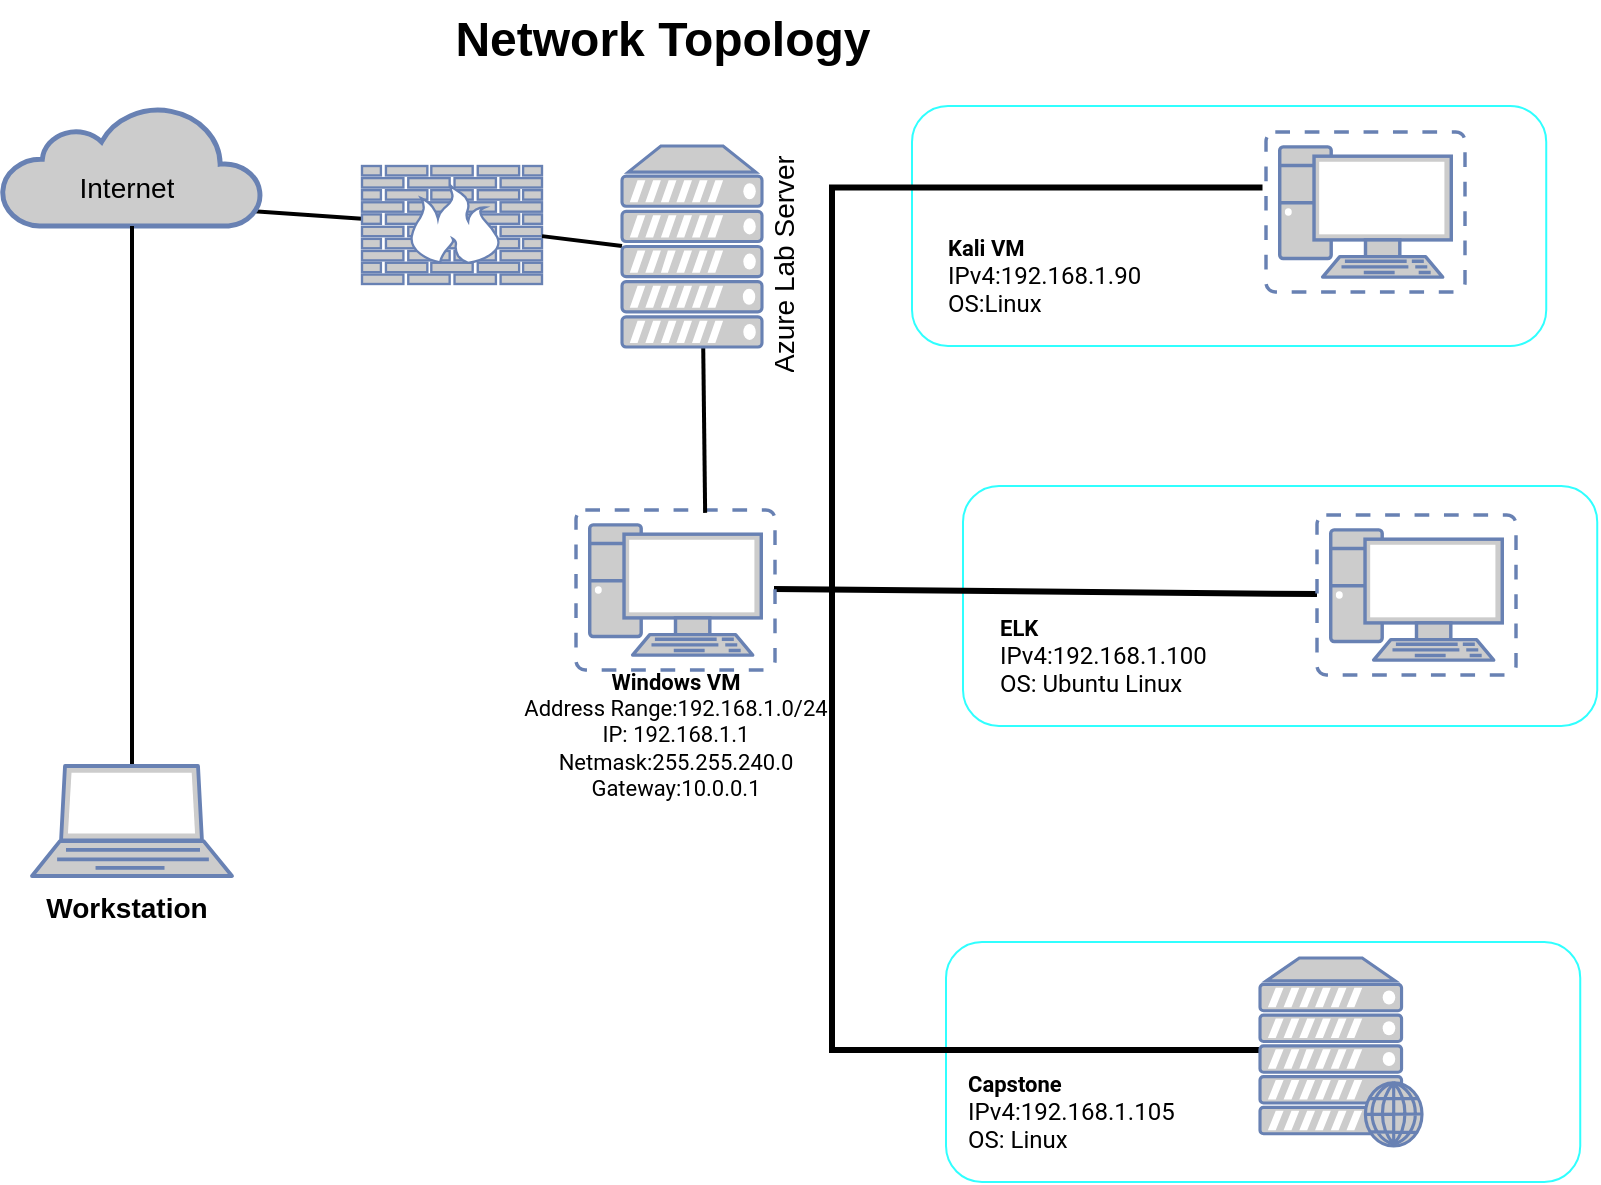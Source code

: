 <mxfile version="14.4.9" type="device"><diagram id="vqx3ziarjeXLilQK-dmF" name="Page-1"><mxGraphModel dx="1038" dy="523" grid="1" gridSize="10" guides="1" tooltips="1" connect="1" arrows="1" fold="1" page="1" pageScale="1" pageWidth="850" pageHeight="1100" math="0" shadow="0"><root><mxCell id="0"/><mxCell id="1" parent="0"/><mxCell id="_lkyhbIN2PCKK_KNac0W-45" value="" style="rounded=1;whiteSpace=wrap;html=1;labelBackgroundColor=none;fontSize=7;align=left;labelBorderColor=#29F1FF;noLabel=1;fontColor=none;strokeColor=#30FFFF;" vertex="1" parent="1"><mxGeometry x="492" y="478" width="317.12" height="120" as="geometry"/></mxCell><mxCell id="_lkyhbIN2PCKK_KNac0W-44" value="" style="rounded=1;whiteSpace=wrap;html=1;labelBackgroundColor=none;fontSize=7;align=left;labelBorderColor=#29F1FF;noLabel=1;fontColor=none;strokeColor=#30FFFF;" vertex="1" parent="1"><mxGeometry x="500.5" y="250" width="317.12" height="120" as="geometry"/></mxCell><mxCell id="_lkyhbIN2PCKK_KNac0W-43" value="" style="rounded=1;whiteSpace=wrap;html=1;labelBackgroundColor=none;fontSize=7;align=left;labelBorderColor=#29F1FF;noLabel=1;fontColor=none;strokeColor=#30FFFF;" vertex="1" parent="1"><mxGeometry x="475" y="60" width="317.12" height="120" as="geometry"/></mxCell><mxCell id="ahlj9leJ9kX55mKVCuSK-9" value="" style="shape=partialRectangle;whiteSpace=wrap;html=1;bottom=1;right=1;left=1;top=0;fillColor=none;routingCenterX=-0.5;rotation=90;strokeWidth=3;" parent="1" vertex="1"><mxGeometry x="326.25" y="209.5" width="431.25" height="213.75" as="geometry"/></mxCell><mxCell id="ahlj9leJ9kX55mKVCuSK-8" value="" style="endArrow=none;html=1;strokeWidth=3;" parent="1" target="_lkyhbIN2PCKK_KNac0W-10" edge="1"><mxGeometry width="50" height="50" relative="1" as="geometry"><mxPoint x="406" y="301.5" as="sourcePoint"/><mxPoint x="483.625" y="302.205" as="targetPoint"/><Array as="points"/></mxGeometry></mxCell><mxCell id="_lkyhbIN2PCKK_KNac0W-2" value="" style="fontColor=#0066CC;verticalAlign=top;verticalLabelPosition=bottom;labelPosition=center;align=center;html=1;outlineConnect=0;fillColor=#CCCCCC;strokeColor=#6881B3;gradientColor=none;gradientDirection=north;strokeWidth=2;shape=mxgraph.networks.virtual_pc;" vertex="1" parent="1"><mxGeometry x="307" y="262" width="99.5" height="80" as="geometry"/></mxCell><mxCell id="_lkyhbIN2PCKK_KNac0W-8" style="edgeStyle=orthogonalEdgeStyle;rounded=0;orthogonalLoop=1;jettySize=auto;html=1;exitX=0.5;exitY=1;exitDx=0;exitDy=0;exitPerimeter=0;strokeWidth=2;" edge="1" parent="1" source="ahlj9leJ9kX55mKVCuSK-7" target="ahlj9leJ9kX55mKVCuSK-7"><mxGeometry relative="1" as="geometry"/></mxCell><mxCell id="_lkyhbIN2PCKK_KNac0W-9" value="" style="fontColor=#0066CC;verticalAlign=top;verticalLabelPosition=bottom;labelPosition=center;align=center;html=1;outlineConnect=0;fillColor=#CCCCCC;strokeColor=#6881B3;gradientColor=none;gradientDirection=north;strokeWidth=2;shape=mxgraph.networks.virtual_pc;" vertex="1" parent="1"><mxGeometry x="652" y="73" width="99.5" height="80" as="geometry"/></mxCell><mxCell id="_lkyhbIN2PCKK_KNac0W-10" value="" style="fontColor=#0066CC;verticalAlign=top;verticalLabelPosition=bottom;labelPosition=center;align=center;html=1;outlineConnect=0;fillColor=#CCCCCC;strokeColor=#6881B3;gradientColor=none;gradientDirection=north;strokeWidth=2;shape=mxgraph.networks.virtual_pc;" vertex="1" parent="1"><mxGeometry x="677.5" y="264.5" width="99.5" height="80" as="geometry"/></mxCell><mxCell id="_lkyhbIN2PCKK_KNac0W-12" value="" style="fontColor=#0066CC;verticalAlign=top;verticalLabelPosition=bottom;labelPosition=center;align=center;html=1;outlineConnect=0;fillColor=#CCCCCC;strokeColor=#6881B3;gradientColor=none;gradientDirection=north;strokeWidth=2;shape=mxgraph.networks.web_server;" vertex="1" parent="1"><mxGeometry x="649" y="486" width="81" height="94" as="geometry"/></mxCell><mxCell id="_lkyhbIN2PCKK_KNac0W-14" value="" style="endArrow=none;html=1;strokeWidth=2;" edge="1" parent="1" source="ahlj9leJ9kX55mKVCuSK-7"><mxGeometry width="50" height="50" relative="1" as="geometry"><mxPoint x="157.25" y="178.5" as="sourcePoint"/><mxPoint x="140" y="112.25" as="targetPoint"/></mxGeometry></mxCell><mxCell id="ahlj9leJ9kX55mKVCuSK-1" value="" style="html=1;outlineConnect=0;fillColor=#CCCCCC;strokeColor=#6881B3;gradientColor=none;gradientDirection=north;strokeWidth=2;shape=mxgraph.networks.cloud;fontColor=#ffffff;" parent="1" vertex="1"><mxGeometry x="20" y="60" width="130" height="60" as="geometry"/></mxCell><mxCell id="ahlj9leJ9kX55mKVCuSK-7" value="" style="fontColor=#0066CC;verticalAlign=top;verticalLabelPosition=bottom;labelPosition=center;align=center;html=1;outlineConnect=0;fillColor=#CCCCCC;strokeColor=#6881B3;gradientColor=none;gradientDirection=north;strokeWidth=2;shape=mxgraph.networks.firewall;" parent="1" vertex="1"><mxGeometry x="200" y="90" width="90" height="59" as="geometry"/></mxCell><mxCell id="_lkyhbIN2PCKK_KNac0W-21" value="" style="endArrow=none;html=1;strokeWidth=2;" edge="1" parent="1" source="ahlj9leJ9kX55mKVCuSK-7"><mxGeometry width="50" height="50" relative="1" as="geometry"><mxPoint x="260" y="220" as="sourcePoint"/><mxPoint x="330" y="130" as="targetPoint"/></mxGeometry></mxCell><mxCell id="_lkyhbIN2PCKK_KNac0W-25" value="" style="endArrow=none;html=1;strokeWidth=2;exitX=0.649;exitY=0.043;exitDx=0;exitDy=0;exitPerimeter=0;" edge="1" parent="1"><mxGeometry width="50" height="50" relative="1" as="geometry"><mxPoint x="371.575" y="263.44" as="sourcePoint"/><mxPoint x="370.586" y="178.5" as="targetPoint"/></mxGeometry></mxCell><mxCell id="_lkyhbIN2PCKK_KNac0W-26" value="" style="endArrow=none;html=1;strokeWidth=2;" edge="1" parent="1" target="ahlj9leJ9kX55mKVCuSK-1"><mxGeometry width="50" height="50" relative="1" as="geometry"><mxPoint x="85" y="390" as="sourcePoint"/><mxPoint x="60" y="210" as="targetPoint"/></mxGeometry></mxCell><mxCell id="_lkyhbIN2PCKK_KNac0W-27" value="" style="fontColor=#0066CC;verticalAlign=top;verticalLabelPosition=bottom;labelPosition=center;align=center;html=1;outlineConnect=0;fillColor=#CCCCCC;strokeColor=#6881B3;gradientColor=none;gradientDirection=north;strokeWidth=2;shape=mxgraph.networks.laptop;" vertex="1" parent="1"><mxGeometry x="35" y="390" width="100" height="55" as="geometry"/></mxCell><mxCell id="_lkyhbIN2PCKK_KNac0W-31" value="Network Topology" style="text;strokeColor=none;fillColor=none;html=1;fontSize=24;fontStyle=1;verticalAlign=middle;align=center;" vertex="1" parent="1"><mxGeometry x="300" y="7" width="100" height="40" as="geometry"/></mxCell><UserObject label="&lt;b&gt;&lt;font style=&quot;font-size: 14px&quot;&gt;Workstation&lt;/font&gt;&lt;/b&gt;" placeholders="1" name="Variable" id="_lkyhbIN2PCKK_KNac0W-33"><mxCell style="text;html=1;strokeColor=none;fillColor=none;align=center;verticalAlign=middle;whiteSpace=wrap;overflow=hidden;" vertex="1" parent="1"><mxGeometry x="35" y="450" width="95" height="20" as="geometry"/></mxCell></UserObject><UserObject label="&lt;font style=&quot;font-size: 14px&quot;&gt;Internet&lt;/font&gt;" placeholders="1" name="Variable" id="_lkyhbIN2PCKK_KNac0W-34"><mxCell style="text;html=1;strokeColor=none;fillColor=none;align=center;verticalAlign=middle;whiteSpace=wrap;overflow=hidden;" vertex="1" parent="1"><mxGeometry x="35" y="90" width="95" height="20" as="geometry"/></mxCell></UserObject><UserObject label="&lt;font style=&quot;font-size: 14px&quot;&gt;Azure Lab Server&lt;/font&gt;" placeholders="1" name="Variable" id="_lkyhbIN2PCKK_KNac0W-35"><mxCell style="text;html=1;strokeColor=none;fillColor=none;align=center;verticalAlign=middle;whiteSpace=wrap;overflow=hidden;rotation=-90;" vertex="1" parent="1"><mxGeometry x="345" y="129" width="130" height="20" as="geometry"/></mxCell></UserObject><mxCell id="_lkyhbIN2PCKK_KNac0W-17" value="" style="fontColor=#0066CC;verticalAlign=top;verticalLabelPosition=bottom;labelPosition=center;align=center;html=1;outlineConnect=0;fillColor=#CCCCCC;strokeColor=#6881B3;gradientColor=none;gradientDirection=north;strokeWidth=2;shape=mxgraph.networks.server;" vertex="1" parent="1"><mxGeometry x="330" y="80" width="70" height="100.5" as="geometry"/></mxCell><UserObject label="&lt;span id=&quot;docs-internal-guid-0f8e1b0c-7fff-b292-c0fd-28eb54cf95ea&quot; style=&quot;font-size: 11px&quot;&gt;&lt;p dir=&quot;ltr&quot; style=&quot;line-height: 1.2 ; margin-top: 0pt ; margin-bottom: 0pt ; font-size: 11px&quot;&gt;&lt;font face=&quot;roboto, sans-serif&quot; style=&quot;font-size: 11px&quot;&gt;&lt;span style=&quot;font-size: 11px&quot;&gt;&lt;b style=&quot;font-size: 11px&quot;&gt;Windows VM&lt;/b&gt;&lt;/span&gt;&lt;/font&gt;&lt;/p&gt;&lt;p dir=&quot;ltr&quot; style=&quot;line-height: 1.2 ; margin-top: 0pt ; margin-bottom: 0pt ; font-size: 11px&quot;&gt;&lt;span style=&quot;font-size: 11px ; font-family: &amp;#34;roboto&amp;#34; , sans-serif ; background-color: transparent ; vertical-align: baseline&quot;&gt;Address Range:192.168.1.0/24&lt;/span&gt;&lt;/p&gt;&lt;p dir=&quot;ltr&quot; style=&quot;line-height: 1.2 ; margin-top: 0pt ; margin-bottom: 0pt ; font-size: 11px&quot;&gt;&lt;span style=&quot;font-size: 11px ; font-family: &amp;#34;roboto&amp;#34; , sans-serif ; background-color: transparent ; vertical-align: baseline&quot;&gt;IP: 192.168.1.1&lt;/span&gt;&lt;/p&gt;&lt;p dir=&quot;ltr&quot; style=&quot;line-height: 1.2 ; margin-top: 0pt ; margin-bottom: 0pt ; font-size: 11px&quot;&gt;&lt;span style=&quot;font-size: 11px ; font-family: &amp;#34;roboto&amp;#34; , sans-serif ; background-color: transparent ; vertical-align: baseline&quot;&gt;Netmask:255.255.240.0&lt;/span&gt;&lt;/p&gt;&lt;p dir=&quot;ltr&quot; style=&quot;line-height: 1.2 ; margin-top: 0pt ; margin-bottom: 0pt ; font-size: 11px&quot;&gt;&lt;span style=&quot;font-size: 11px ; font-family: &amp;#34;roboto&amp;#34; , sans-serif ; background-color: transparent ; vertical-align: baseline&quot;&gt;Gateway:10.0.0.1&lt;/span&gt;&lt;/p&gt;&lt;div style=&quot;font-size: 11px&quot;&gt;&lt;span style=&quot;font-size: 11px ; font-family: &amp;#34;roboto&amp;#34; , sans-serif ; background-color: transparent ; vertical-align: baseline&quot;&gt;&lt;br style=&quot;font-size: 11px&quot;&gt;&lt;/span&gt;&lt;/div&gt;&lt;/span&gt;" placeholders="1" name="Variable" id="_lkyhbIN2PCKK_KNac0W-36"><mxCell style="text;html=1;strokeColor=none;fillColor=none;align=center;verticalAlign=middle;whiteSpace=wrap;overflow=hidden;fontSize=11;" vertex="1" parent="1"><mxGeometry x="261.75" y="326.5" width="190" height="109" as="geometry"/></mxCell></UserObject><UserObject label="&lt;span id=&quot;docs-internal-guid-0f8e1b0c-7fff-b292-c0fd-28eb54cf95ea&quot; style=&quot;font-size: 12px&quot;&gt;&lt;p dir=&quot;ltr&quot; style=&quot;line-height: 1.2 ; margin-top: 0pt ; margin-bottom: 0pt ; font-size: 11px&quot;&gt;&lt;font face=&quot;roboto, sans-serif&quot; style=&quot;font-size: 11px&quot;&gt;&lt;span style=&quot;font-size: 11px&quot;&gt;&lt;b style=&quot;font-size: 11px&quot;&gt;Kali VM&lt;/b&gt;&lt;/span&gt;&lt;/font&gt;&lt;/p&gt;&lt;p dir=&quot;ltr&quot; style=&quot;line-height: 1.2 ; margin-top: 0pt ; margin-bottom: 0pt&quot;&gt;&lt;span style=&quot;font-family: &amp;#34;roboto&amp;#34; , sans-serif ; color: rgb(0 , 0 , 0) ; background-color: transparent ; font-weight: 400 ; font-style: normal ; font-variant: normal ; text-decoration: none ; vertical-align: baseline&quot;&gt;IPv4:192.168.1.90&lt;/span&gt;&lt;/p&gt;&lt;p dir=&quot;ltr&quot; style=&quot;line-height: 1.2 ; margin-top: 0pt ; margin-bottom: 0pt&quot;&gt;&lt;span style=&quot;font-family: &amp;#34;roboto&amp;#34; , sans-serif ; color: rgb(0 , 0 , 0) ; background-color: transparent ; font-weight: 400 ; font-style: normal ; font-variant: normal ; text-decoration: none ; vertical-align: baseline&quot;&gt;OS:Linux&lt;/span&gt;&lt;/p&gt;&lt;div&gt;&lt;span style=&quot;font-family: &amp;#34;roboto&amp;#34; , sans-serif ; background-color: transparent ; vertical-align: baseline&quot;&gt;&lt;br style=&quot;font-size: 11px&quot;&gt;&lt;/span&gt;&lt;/div&gt;&lt;/span&gt;" placeholders="1" name="Variable" id="_lkyhbIN2PCKK_KNac0W-38"><mxCell style="text;html=1;strokeColor=none;fillColor=none;align=left;verticalAlign=middle;whiteSpace=wrap;overflow=hidden;fontSize=11;" vertex="1" parent="1"><mxGeometry x="491.25" y="122" width="200.5" height="58" as="geometry"/></mxCell></UserObject><UserObject label="&lt;span id=&quot;docs-internal-guid-0f8e1b0c-7fff-b292-c0fd-28eb54cf95ea&quot; style=&quot;font-size: 12px&quot;&gt;&lt;p dir=&quot;ltr&quot; style=&quot;line-height: 1.2 ; margin-top: 0pt ; margin-bottom: 0pt ; font-size: 11px&quot;&gt;&lt;font face=&quot;roboto, sans-serif&quot;&gt;&lt;b&gt;ELK&lt;/b&gt;&lt;/font&gt;&lt;/p&gt;&lt;p dir=&quot;ltr&quot; style=&quot;line-height: 1.2 ; margin-top: 0pt ; margin-bottom: 0pt&quot;&gt;&lt;span style=&quot;font-family: &amp;#34;roboto&amp;#34; , sans-serif ; color: rgb(0 , 0 , 0) ; background-color: transparent ; font-weight: 400 ; font-style: normal ; font-variant: normal ; text-decoration: none ; vertical-align: baseline&quot;&gt;IPv4:192.168.1.100&lt;/span&gt;&lt;/p&gt;&lt;p dir=&quot;ltr&quot; style=&quot;line-height: 1.2 ; margin-top: 0pt ; margin-bottom: 0pt&quot;&gt;&lt;span style=&quot;font-family: &amp;#34;roboto&amp;#34; , sans-serif ; color: rgb(0 , 0 , 0) ; background-color: transparent ; font-weight: 400 ; font-style: normal ; font-variant: normal ; text-decoration: none ; vertical-align: baseline&quot;&gt;OS: Ubuntu Linux&lt;/span&gt;&lt;/p&gt;&lt;div&gt;&lt;span style=&quot;font-family: &amp;#34;roboto&amp;#34; , sans-serif ; background-color: transparent ; vertical-align: baseline&quot;&gt;&lt;br style=&quot;font-size: 11px&quot;&gt;&lt;/span&gt;&lt;/div&gt;&lt;/span&gt;" placeholders="1" name="Variable" id="_lkyhbIN2PCKK_KNac0W-39"><mxCell style="text;html=1;strokeColor=none;fillColor=none;align=left;verticalAlign=middle;whiteSpace=wrap;overflow=hidden;fontSize=11;" vertex="1" parent="1"><mxGeometry x="516.75" y="312" width="238.5" height="58" as="geometry"/></mxCell></UserObject><UserObject label="&lt;span id=&quot;docs-internal-guid-0f8e1b0c-7fff-b292-c0fd-28eb54cf95ea&quot; style=&quot;font-size: 12px&quot;&gt;&lt;p dir=&quot;ltr&quot; style=&quot;line-height: 1.2 ; margin-top: 0pt ; margin-bottom: 0pt ; font-size: 11px&quot;&gt;&lt;font face=&quot;roboto, sans-serif&quot;&gt;&lt;b&gt;Capstone&lt;/b&gt;&lt;/font&gt;&lt;/p&gt;&lt;p dir=&quot;ltr&quot; style=&quot;line-height: 1.2 ; margin-top: 0pt ; margin-bottom: 0pt&quot;&gt;&lt;span style=&quot;font-family: &amp;#34;roboto&amp;#34; , sans-serif ; color: rgb(0 , 0 , 0) ; background-color: transparent ; font-weight: 400 ; font-style: normal ; font-variant: normal ; text-decoration: none ; vertical-align: baseline&quot;&gt;IPv4:192.168.1.105&lt;/span&gt;&lt;/p&gt;&lt;p dir=&quot;ltr&quot; style=&quot;line-height: 1.2 ; margin-top: 0pt ; margin-bottom: 0pt&quot;&gt;&lt;span style=&quot;font-family: &amp;#34;roboto&amp;#34; , sans-serif ; color: rgb(0 , 0 , 0) ; background-color: transparent ; font-weight: 400 ; font-style: normal ; font-variant: normal ; text-decoration: none ; vertical-align: baseline&quot;&gt;OS: Linux&lt;/span&gt;&lt;/p&gt;&lt;div&gt;&lt;span style=&quot;font-family: &amp;#34;roboto&amp;#34; , sans-serif ; background-color: transparent ; vertical-align: baseline&quot;&gt;&lt;br style=&quot;font-size: 11px&quot;&gt;&lt;/span&gt;&lt;/div&gt;&lt;/span&gt;" placeholders="1" name="Variable" id="_lkyhbIN2PCKK_KNac0W-40"><mxCell style="text;html=1;strokeColor=none;fillColor=none;align=left;verticalAlign=middle;whiteSpace=wrap;overflow=hidden;fontSize=11;" vertex="1" parent="1"><mxGeometry x="500.5" y="540" width="238.5" height="58" as="geometry"/></mxCell></UserObject></root></mxGraphModel></diagram></mxfile>